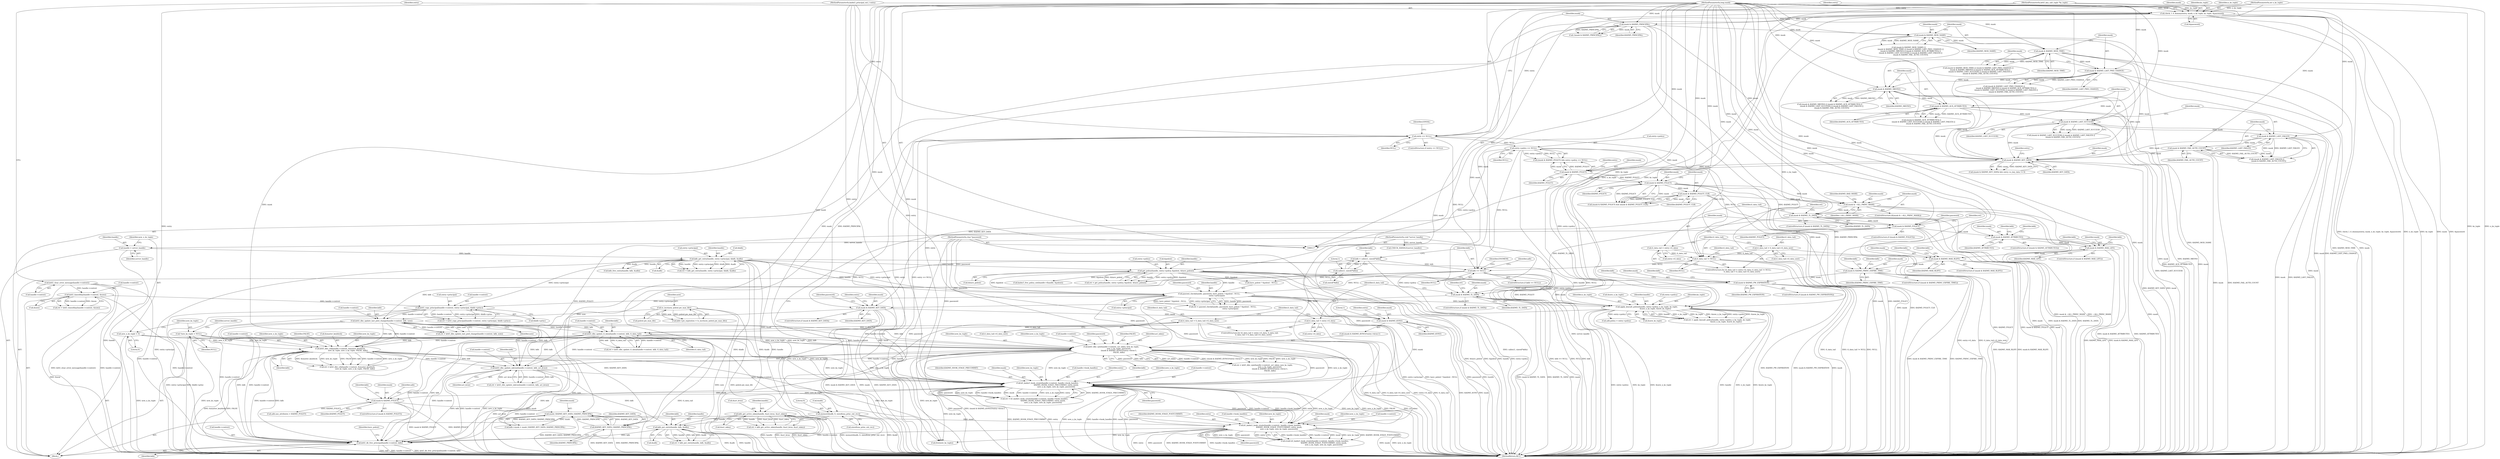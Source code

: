 digraph "0_krb5_e1caf6fb74981da62039846931ebdffed71309d1@API" {
"1000735" [label="(Call,krb5_db_free_principal(handle->context, kdb))"];
"1000637" [label="(Call,krb5_dbe_crk(handle->context, &master_keyblock,\n                           new_ks_tuple, new_n_ks_tuple, FALSE, kdb))"];
"1000562" [label="(Call,krb5_dbe_update_tl_data(handle->context, kdb, tl_data_tail))"];
"1000535" [label="(Call,krb5_dbe_update_last_pwd_change(handle->context, kdb, now))"];
"1000518" [label="(Call,krb5_copy_principal(handle->context, entry->principal, &kdb->princ))"];
"1000362" [label="(Call,krb5_timeofday(handle->context, &now))"];
"1000151" [label="(Call,krb5_clear_error_message(handle->context))"];
"1000345" [label="(Call,passwd_check(handle, password, have_polent ? &polent : NULL,\n                           entry->principal))"];
"1000328" [label="(Call,get_policy(handle, entry->policy, &polent, &have_polent))"];
"1000277" [label="(Call,kdb_get_entry(handle, entry->principal, &kdb, &adb))"];
"1000136" [label="(Call,handle = server_handle)"];
"1000118" [label="(MethodParameterIn,void *server_handle)"];
"1000224" [label="(Call,entry->policy == NULL)"];
"1000163" [label="(Call,entry == NULL)"];
"1000155" [label="(Call,check_1_6_dummy(entry, mask, n_ks_tuple, ks_tuple, &password))"];
"1000119" [label="(MethodParameterIn,kadm5_principal_ent_t entry)"];
"1000120" [label="(MethodParameterIn,long mask)"];
"1000121" [label="(MethodParameterIn,int n_ks_tuple)"];
"1000122" [label="(MethodParameterIn,krb5_key_salt_tuple *ks_tuple)"];
"1000123" [label="(MethodParameterIn,char *password)"];
"1000310" [label="(Call,kdb == NULL)"];
"1000302" [label="(Call,kdb = calloc(1, sizeof(*kdb)))"];
"1000304" [label="(Call,calloc(1, sizeof(*kdb)))"];
"1000258" [label="(Call,tl_data_tail != NULL)"];
"1000253" [label="(Call,tl_data_tail = entry->tl_data)"];
"1000261" [label="(Call,tl_data_tail = tl_data_tail->tl_data_next)"];
"1000479" [label="(Call,ts_incr(now, polent.pw_max_life))"];
"1000554" [label="(Call,tl_data_tail = tl_data_tail->tl_data_next)"];
"1000548" [label="(Call,tl_data_tail = entry->tl_data)"];
"1000146" [label="(Call,*new_ks_tuple = NULL)"];
"1000142" [label="(Call,new_n_ks_tuple = 0)"];
"1000663" [label="(Call,k5_kadm5_hook_create(handle->context, handle->hook_handles,\n                               KADM5_HOOK_STAGE_PRECOMMIT, entry, mask,\n                               new_n_ks_tuple, new_ks_tuple, password))"];
"1000652" [label="(Call,krb5_dbe_update_mkvno(handle->context, kdb, act_kvno))"];
"1000615" [label="(Call,krb5_dbe_cpw(handle->context, act_mkey, new_ks_tuple,\n                           new_n_ks_tuple, password,\n                           (mask & KADM5_KVNO)?entry->kvno:1,\n                           FALSE, kdb))"];
"1000599" [label="(Call,mask & KADM5_KEY_DATA)"];
"1000543" [label="(Call,mask & KADM5_TL_DATA)"];
"1000491" [label="(Call,mask & KADM5_PW_EXPIRATION)"];
"1000443" [label="(Call,mask & KADM5_PRINC_EXPIRE_TIME)"];
"1000422" [label="(Call,mask & KADM5_MAX_RLIFE)"];
"1000401" [label="(Call,mask & KADM5_MAX_LIFE)"];
"1000380" [label="(Call,mask & KADM5_ATTRIBUTES)"];
"1000322" [label="(Call,mask & KADM5_POLICY)"];
"1000248" [label="(Call,mask & KADM5_TL_DATA)"];
"1000242" [label="(Call,mask & ~ALL_PRINC_MASK)"];
"1000236" [label="(Call,mask & KADM5_POLICY_CLR)"];
"1000233" [label="(Call,mask & KADM5_POLICY)"];
"1000221" [label="(Call,mask & KADM5_POLICY)"];
"1000209" [label="(Call,mask & KADM5_KEY_DATA)"];
"1000187" [label="(Call,mask & KADM5_MKVNO)"];
"1000183" [label="(Call,mask & KADM5_LAST_PWD_CHANGE)"];
"1000179" [label="(Call,mask & KADM5_MOD_TIME)"];
"1000175" [label="(Call,mask & KADM5_MOD_NAME)"];
"1000171" [label="(Call,mask & KADM5_PRINCIPAL)"];
"1000199" [label="(Call,mask & KADM5_LAST_FAILED)"];
"1000195" [label="(Call,mask & KADM5_LAST_SUCCESS)"];
"1000191" [label="(Call,mask & KADM5_AUX_ATTRIBUTES)"];
"1000202" [label="(Call,mask & KADM5_FAIL_AUTH_COUNT)"];
"1000624" [label="(Call,mask & KADM5_KVNO)"];
"1000719" [label="(Call,k5_kadm5_hook_create(handle->context, handle->hook_handles,\n                                KADM5_HOOK_STAGE_POSTCOMMIT, entry, mask,\n                                new_n_ks_tuple, new_ks_tuple, password))"];
"1000705" [label="(Call,mask | KADM5_KEY_DATA | KADM5_PRINCIPAL)"];
"1000685" [label="(Call,mask & KADM5_POLICY)"];
"1000707" [label="(Call,KADM5_KEY_DATA | KADM5_PRINCIPAL)"];
"1000712" [label="(Call,kdb_put_entry(handle, kdb, &adb))"];
"1000589" [label="(Call,kdb_get_active_mkey(handle, &act_kvno, &act_mkey))"];
"1000573" [label="(Call,apply_keysalt_policy(handle, entry->policy, n_ks_tuple, ks_tuple,\n                               &new_n_ks_tuple, &new_ks_tuple))"];
"1000315" [label="(Call,memset(&adb, 0, sizeof(osa_princ_ent_rec)))"];
"1000136" [label="(Call,handle = server_handle)"];
"1000653" [label="(Call,handle->context)"];
"1000422" [label="(Call,mask & KADM5_MAX_RLIFE)"];
"1000180" [label="(Identifier,mask)"];
"1000645" [label="(Identifier,FALSE)"];
"1000200" [label="(Identifier,mask)"];
"1000242" [label="(Call,mask & ~ALL_PRINC_MASK)"];
"1000171" [label="(Call,mask & KADM5_PRINCIPAL)"];
"1000226" [label="(Identifier,entry)"];
"1000232" [label="(Call,(mask & KADM5_POLICY) && (mask & KADM5_POLICY_CLR))"];
"1000578" [label="(Identifier,n_ks_tuple)"];
"1000322" [label="(Call,mask & KADM5_POLICY)"];
"1000327" [label="(Identifier,ret)"];
"1000444" [label="(Identifier,mask)"];
"1000540" [label="(Identifier,now)"];
"1000641" [label="(Call,&master_keyblock)"];
"1000556" [label="(Call,tl_data_tail->tl_data_next)"];
"1000555" [label="(Identifier,tl_data_tail)"];
"1000177" [label="(Identifier,KADM5_MOD_NAME)"];
"1000362" [label="(Call,krb5_timeofday(handle->context, &now))"];
"1000479" [label="(Call,ts_incr(now, polent.pw_max_life))"];
"1000664" [label="(Call,handle->context)"];
"1000191" [label="(Call,mask & KADM5_AUX_ATTRIBUTES)"];
"1000262" [label="(Identifier,tl_data_tail)"];
"1000241" [label="(ControlStructure,if((mask & ~ALL_PRINC_MASK)))"];
"1000703" [label="(Identifier,kdb)"];
"1000319" [label="(Call,sizeof(osa_princ_ent_rec))"];
"1000544" [label="(Identifier,mask)"];
"1000717" [label="(Call,(void) k5_kadm5_hook_create(handle->context, handle->hook_handles,\n                                KADM5_HOOK_STAGE_POSTCOMMIT, entry, mask,\n                                new_n_ks_tuple, new_ks_tuple, password))"];
"1000670" [label="(Identifier,KADM5_HOOK_STAGE_PRECOMMIT)"];
"1000402" [label="(Identifier,mask)"];
"1000643" [label="(Identifier,new_ks_tuple)"];
"1000243" [label="(Identifier,mask)"];
"1000563" [label="(Call,handle->context)"];
"1000224" [label="(Call,entry->policy == NULL)"];
"1000270" [label="(Identifier,tl_data_tail)"];
"1000573" [label="(Call,apply_keysalt_policy(handle, entry->policy, n_ks_tuple, ks_tuple,\n                               &new_n_ks_tuple, &new_ks_tuple))"];
"1000253" [label="(Call,tl_data_tail = entry->tl_data)"];
"1000147" [label="(Identifier,new_ks_tuple)"];
"1000646" [label="(Identifier,kdb)"];
"1000318" [label="(Literal,0)"];
"1000341" [label="(Identifier,password)"];
"1000326" [label="(Call,ret = get_policy(handle, entry->policy, &polent, &have_polent))"];
"1000247" [label="(ControlStructure,if (mask & KADM5_TL_DATA))"];
"1000360" [label="(Call,ret = krb5_timeofday(handle->context, &now))"];
"1000282" [label="(Call,&kdb)"];
"1000157" [label="(Identifier,mask)"];
"1000381" [label="(Identifier,mask)"];
"1000545" [label="(Identifier,KADM5_TL_DATA)"];
"1000220" [label="(Call,(mask & KADM5_POLICY) && entry->policy == NULL)"];
"1000379" [label="(ControlStructure,if ((mask & KADM5_ATTRIBUTES)))"];
"1000324" [label="(Identifier,KADM5_POLICY)"];
"1000686" [label="(Identifier,mask)"];
"1000714" [label="(Identifier,kdb)"];
"1000496" [label="(Identifier,kdb)"];
"1000616" [label="(Call,handle->context)"];
"1000292" [label="(Call,kdb_free_entry(handle, kdb, &adb))"];
"1000652" [label="(Call,krb5_dbe_update_mkvno(handle->context, kdb, act_kvno))"];
"1000137" [label="(Identifier,handle)"];
"1000284" [label="(Call,&adb)"];
"1000475" [label="(Call,kdb->pw_expiration = ts_incr(now, polent.pw_max_life))"];
"1000550" [label="(Call,entry->tl_data)"];
"1000493" [label="(Identifier,KADM5_PW_EXPIRATION)"];
"1000442" [label="(ControlStructure,if ((mask & KADM5_PRINC_EXPIRE_TIME)))"];
"1000406" [label="(Identifier,kdb)"];
"1000173" [label="(Identifier,KADM5_PRINCIPAL)"];
"1000727" [label="(Identifier,entry)"];
"1000302" [label="(Call,kdb = calloc(1, sizeof(*kdb)))"];
"1000582" [label="(Call,&new_ks_tuple)"];
"1000615" [label="(Call,krb5_dbe_cpw(handle->context, act_mkey, new_ks_tuple,\n                           new_n_ks_tuple, password,\n                           (mask & KADM5_KVNO)?entry->kvno:1,\n                           FALSE, kdb))"];
"1000195" [label="(Call,mask & KADM5_LAST_SUCCESS)"];
"1000156" [label="(Identifier,entry)"];
"1000309" [label="(ControlStructure,if (kdb == NULL))"];
"1000385" [label="(Identifier,kdb)"];
"1000626" [label="(Identifier,KADM5_KVNO)"];
"1000713" [label="(Identifier,handle)"];
"1000741" [label="(Identifier,have_polent)"];
"1000580" [label="(Call,&new_n_ks_tuple)"];
"1000622" [label="(Identifier,password)"];
"1000448" [label="(Identifier,kdb)"];
"1000279" [label="(Call,entry->principal)"];
"1000567" [label="(Identifier,tl_data_tail)"];
"1000632" [label="(Identifier,kdb)"];
"1000687" [label="(Identifier,KADM5_POLICY)"];
"1000542" [label="(ControlStructure,if (mask & KADM5_TL_DATA))"];
"1000222" [label="(Identifier,mask)"];
"1000723" [label="(Call,handle->hook_handles)"];
"1000730" [label="(Identifier,new_ks_tuple)"];
"1000705" [label="(Call,mask | KADM5_KEY_DATA | KADM5_PRINCIPAL)"];
"1000185" [label="(Identifier,KADM5_LAST_PWD_CHANGE)"];
"1000590" [label="(Identifier,handle)"];
"1000181" [label="(Identifier,KADM5_MOD_TIME)"];
"1000728" [label="(Identifier,mask)"];
"1000709" [label="(Identifier,KADM5_PRINCIPAL)"];
"1000414" [label="(Identifier,kdb)"];
"1000701" [label="(Call,kdb->mask = mask | KADM5_KEY_DATA | KADM5_PRINCIPAL)"];
"1000119" [label="(MethodParameterIn,kadm5_principal_ent_t entry)"];
"1000164" [label="(Identifier,entry)"];
"1000170" [label="(Call,!(mask & KADM5_PRINCIPAL))"];
"1000706" [label="(Identifier,mask)"];
"1000246" [label="(Identifier,KADM5_BAD_MASK)"];
"1000255" [label="(Call,entry->tl_data)"];
"1000574" [label="(Identifier,handle)"];
"1000249" [label="(Identifier,mask)"];
"1000201" [label="(Identifier,KADM5_LAST_FAILED)"];
"1000187" [label="(Call,mask & KADM5_MKVNO)"];
"1000599" [label="(Call,mask & KADM5_KEY_DATA)"];
"1000553" [label="(Identifier,tl_data_tail)"];
"1000572" [label="(Identifier,ret)"];
"1000729" [label="(Identifier,new_n_ks_tuple)"];
"1000123" [label="(MethodParameterIn,char *password)"];
"1000492" [label="(Identifier,mask)"];
"1000685" [label="(Call,mask & KADM5_POLICY)"];
"1000525" [label="(Call,&kdb->princ)"];
"1000672" [label="(Identifier,mask)"];
"1000435" [label="(Identifier,kdb)"];
"1000720" [label="(Call,handle->context)"];
"1000233" [label="(Call,mask & KADM5_POLICY)"];
"1000192" [label="(Identifier,mask)"];
"1000244" [label="(Identifier,~ALL_PRINC_MASK)"];
"1000481" [label="(Call,polent.pw_max_life)"];
"1000598" [label="(ControlStructure,if (mask & KADM5_KEY_DATA))"];
"1000674" [label="(Identifier,new_ks_tuple)"];
"1000490" [label="(ControlStructure,if ((mask & KADM5_PW_EXPIRATION)))"];
"1000146" [label="(Call,*new_ks_tuple = NULL)"];
"1000624" [label="(Call,mask & KADM5_KVNO)"];
"1000611" [label="(Identifier,password)"];
"1000346" [label="(Identifier,handle)"];
"1000276" [label="(Identifier,ret)"];
"1000190" [label="(Call,(mask & KADM5_AUX_ATTRIBUTES) ||\n       (mask & KADM5_LAST_SUCCESS) || (mask & KADM5_LAST_FAILED) ||\n       (mask & KADM5_FAIL_AUTH_COUNT))"];
"1000234" [label="(Identifier,mask)"];
"1000261" [label="(Call,tl_data_tail = tl_data_tail->tl_data_next)"];
"1000202" [label="(Call,mask & KADM5_FAIL_AUTH_COUNT)"];
"1000209" [label="(Call,mask & KADM5_KEY_DATA)"];
"1000122" [label="(MethodParameterIn,krb5_key_salt_tuple *ks_tuple)"];
"1000400" [label="(ControlStructure,if ((mask & KADM5_MAX_LIFE)))"];
"1000149" [label="(Call,CHECK_HANDLE(server_handle))"];
"1000210" [label="(Identifier,mask)"];
"1000667" [label="(Call,handle->hook_handles)"];
"1000182" [label="(Call,(mask & KADM5_LAST_PWD_CHANGE) ||\n       (mask & KADM5_MKVNO) || (mask & KADM5_AUX_ATTRIBUTES) ||\n       (mask & KADM5_LAST_SUCCESS) || (mask & KADM5_LAST_FAILED) ||\n       (mask & KADM5_FAIL_AUTH_COUNT))"];
"1000172" [label="(Identifier,mask)"];
"1000628" [label="(Identifier,entry)"];
"1000345" [label="(Call,passwd_check(handle, password, have_polent ? &polent : NULL,\n                           entry->principal))"];
"1000184" [label="(Identifier,mask)"];
"1000503" [label="(Identifier,kdb)"];
"1000335" [label="(Call,&have_polent)"];
"1000571" [label="(Call,ret = apply_keysalt_policy(handle, entry->policy, n_ks_tuple, ks_tuple,\n                               &new_n_ks_tuple, &new_ks_tuple))"];
"1000225" [label="(Call,entry->policy)"];
"1000547" [label="(ControlStructure,for (tl_data_tail = entry->tl_data; tl_data_tail;\n             tl_data_tail = tl_data_tail->tl_data_next))"];
"1000707" [label="(Call,KADM5_KEY_DATA | KADM5_PRINCIPAL)"];
"1000443" [label="(Call,mask & KADM5_PRINC_EXPIRE_TIME)"];
"1000183" [label="(Call,mask & KADM5_LAST_PWD_CHANGE)"];
"1000518" [label="(Call,krb5_copy_principal(handle->context, entry->principal, &kdb->princ))"];
"1000304" [label="(Call,calloc(1, sizeof(*kdb)))"];
"1000536" [label="(Call,handle->context)"];
"1000382" [label="(Identifier,KADM5_ATTRIBUTES)"];
"1000223" [label="(Identifier,KADM5_POLICY)"];
"1000380" [label="(Call,mask & KADM5_ATTRIBUTES)"];
"1000263" [label="(Call,tl_data_tail->tl_data_next)"];
"1000211" [label="(Identifier,KADM5_KEY_DATA)"];
"1000589" [label="(Call,kdb_get_active_mkey(handle, &act_kvno, &act_mkey))"];
"1000329" [label="(Identifier,handle)"];
"1000533" [label="(Call,ret = krb5_dbe_update_last_pwd_change(handle->context, kdb, now))"];
"1000278" [label="(Identifier,handle)"];
"1000259" [label="(Identifier,tl_data_tail)"];
"1000715" [label="(Call,&adb)"];
"1000456" [label="(Identifier,kdb)"];
"1000566" [label="(Identifier,kdb)"];
"1000554" [label="(Call,tl_data_tail = tl_data_tail->tl_data_next)"];
"1000159" [label="(Identifier,ks_tuple)"];
"1000631" [label="(Identifier,FALSE)"];
"1000601" [label="(Identifier,KADM5_KEY_DATA)"];
"1000587" [label="(Call,ret = kdb_get_active_mkey(handle, &act_kvno, &act_mkey))"];
"1000625" [label="(Identifier,mask)"];
"1000427" [label="(Identifier,kdb)"];
"1000708" [label="(Identifier,KADM5_KEY_DATA)"];
"1000638" [label="(Call,handle->context)"];
"1000606" [label="(Identifier,entry)"];
"1000661" [label="(Call,ret = k5_kadm5_hook_create(handle->context, handle->hook_handles,\n                               KADM5_HOOK_STAGE_PRECOMMIT, entry, mask,\n                               new_n_ks_tuple, new_ks_tuple, password))"];
"1000311" [label="(Identifier,kdb)"];
"1000167" [label="(Identifier,EINVAL)"];
"1000198" [label="(Call,(mask & KADM5_LAST_FAILED) ||\n       (mask & KADM5_FAIL_AUTH_COUNT))"];
"1000575" [label="(Call,entry->policy)"];
"1000214" [label="(Identifier,entry)"];
"1000421" [label="(ControlStructure,if (mask & KADM5_MAX_RLIFE))"];
"1000619" [label="(Identifier,act_mkey)"];
"1000671" [label="(Identifier,entry)"];
"1000519" [label="(Call,handle->context)"];
"1000138" [label="(Identifier,server_handle)"];
"1000120" [label="(MethodParameterIn,long mask)"];
"1000258" [label="(Call,tl_data_tail != NULL)"];
"1000522" [label="(Call,entry->principal)"];
"1000593" [label="(Call,&act_mkey)"];
"1000178" [label="(Call,(mask & KADM5_MOD_TIME) || (mask & KADM5_LAST_PWD_CHANGE) ||\n       (mask & KADM5_MKVNO) || (mask & KADM5_AUX_ATTRIBUTES) ||\n       (mask & KADM5_LAST_SUCCESS) || (mask & KADM5_LAST_FAILED) ||\n       (mask & KADM5_FAIL_AUTH_COUNT))"];
"1000148" [label="(Identifier,NULL)"];
"1000731" [label="(Identifier,password)"];
"1000186" [label="(Call,(mask & KADM5_MKVNO) || (mask & KADM5_AUX_ATTRIBUTES) ||\n       (mask & KADM5_LAST_SUCCESS) || (mask & KADM5_LAST_FAILED) ||\n       (mask & KADM5_FAIL_AUTH_COUNT))"];
"1000151" [label="(Call,krb5_clear_error_message(handle->context))"];
"1000548" [label="(Call,tl_data_tail = entry->tl_data)"];
"1000401" [label="(Call,mask & KADM5_MAX_LIFE)"];
"1000305" [label="(Literal,1)"];
"1000516" [label="(Call,ret = krb5_copy_principal(handle->context, entry->principal, &kdb->princ))"];
"1000600" [label="(Identifier,mask)"];
"1000644" [label="(Identifier,new_n_ks_tuple)"];
"1000684" [label="(ControlStructure,if (mask & KADM5_POLICY))"];
"1000236" [label="(Call,mask & KADM5_POLICY_CLR)"];
"1000675" [label="(Identifier,password)"];
"1000673" [label="(Identifier,new_n_ks_tuple)"];
"1000650" [label="(Call,ret = krb5_dbe_update_mkvno(handle->context, kdb, act_kvno))"];
"1000160" [label="(Call,&password)"];
"1000260" [label="(Identifier,NULL)"];
"1000250" [label="(Identifier,KADM5_TL_DATA)"];
"1000197" [label="(Identifier,KADM5_LAST_SUCCESS)"];
"1000562" [label="(Call,krb5_dbe_update_tl_data(handle->context, kdb, tl_data_tail))"];
"1000348" [label="(Call,have_polent ? &polent : NULL)"];
"1000199" [label="(Call,mask & KADM5_LAST_FAILED)"];
"1000560" [label="(Call,ret = krb5_dbe_update_tl_data(handle->context, kdb, tl_data_tail))"];
"1000393" [label="(Identifier,kdb)"];
"1000277" [label="(Call,kdb_get_entry(handle, entry->principal, &kdb, &adb))"];
"1000630" [label="(Literal,1)"];
"1000635" [label="(Call,ret = krb5_dbe_crk(handle->context, &master_keyblock,\n                           new_ks_tuple, new_n_ks_tuple, FALSE, kdb))"];
"1000252" [label="(ControlStructure,for (tl_data_tail = entry->tl_data; tl_data_tail != NULL;\n             tl_data_tail = tl_data_tail->tl_data_next))"];
"1000347" [label="(Identifier,password)"];
"1000480" [label="(Identifier,now)"];
"1000323" [label="(Identifier,mask)"];
"1000204" [label="(Identifier,KADM5_FAIL_AUTH_COUNT)"];
"1000689" [label="(Call,adb.aux_attributes = KADM5_POLICY)"];
"1000303" [label="(Identifier,kdb)"];
"1000228" [label="(Identifier,NULL)"];
"1000539" [label="(Identifier,kdb)"];
"1000637" [label="(Call,krb5_dbe_crk(handle->context, &master_keyblock,\n                           new_ks_tuple, new_n_ks_tuple, FALSE, kdb))"];
"1000150" [label="(Identifier,server_handle)"];
"1000620" [label="(Identifier,new_ks_tuple)"];
"1000736" [label="(Call,handle->context)"];
"1000162" [label="(ControlStructure,if (entry == NULL))"];
"1000165" [label="(Identifier,NULL)"];
"1000312" [label="(Identifier,NULL)"];
"1000317" [label="(Identifier,adb)"];
"1000445" [label="(Identifier,KADM5_PRINC_EXPIRE_TIME)"];
"1000656" [label="(Identifier,kdb)"];
"1000194" [label="(Call,(mask & KADM5_LAST_SUCCESS) || (mask & KADM5_LAST_FAILED) ||\n       (mask & KADM5_FAIL_AUTH_COUNT))"];
"1000739" [label="(Identifier,kdb)"];
"1000176" [label="(Identifier,mask)"];
"1000663" [label="(Call,k5_kadm5_hook_create(handle->context, handle->hook_handles,\n                               KADM5_HOOK_STAGE_PRECOMMIT, entry, mask,\n                               new_n_ks_tuple, new_ks_tuple, password))"];
"1000726" [label="(Identifier,KADM5_HOOK_STAGE_POSTCOMMIT)"];
"1000124" [label="(Block,)"];
"1000623" [label="(Call,(mask & KADM5_KVNO)?entry->kvno:1)"];
"1000143" [label="(Identifier,new_n_ks_tuple)"];
"1000712" [label="(Call,kdb_put_entry(handle, kdb, &adb))"];
"1000179" [label="(Call,mask & KADM5_MOD_TIME)"];
"1000163" [label="(Call,entry == NULL)"];
"1000235" [label="(Identifier,KADM5_POLICY)"];
"1000579" [label="(Identifier,ks_tuple)"];
"1000158" [label="(Identifier,n_ks_tuple)"];
"1000330" [label="(Call,entry->policy)"];
"1000189" [label="(Identifier,KADM5_MKVNO)"];
"1000254" [label="(Identifier,tl_data_tail)"];
"1000174" [label="(Call,(mask & KADM5_MOD_NAME) ||\n       (mask & KADM5_MOD_TIME) || (mask & KADM5_LAST_PWD_CHANGE) ||\n       (mask & KADM5_MKVNO) || (mask & KADM5_AUX_ATTRIBUTES) ||\n       (mask & KADM5_LAST_SUCCESS) || (mask & KADM5_LAST_FAILED) ||\n       (mask & KADM5_FAIL_AUTH_COUNT))"];
"1000155" [label="(Call,check_1_6_dummy(entry, mask, n_ks_tuple, ks_tuple, &password))"];
"1000535" [label="(Call,krb5_dbe_update_last_pwd_change(handle->context, kdb, now))"];
"1000221" [label="(Call,mask & KADM5_POLICY)"];
"1000306" [label="(Call,sizeof(*kdb))"];
"1000121" [label="(MethodParameterIn,int n_ks_tuple)"];
"1000744" [label="(Call,kadm5_free_policy_ent(handle->lhandle, &polent))"];
"1000196" [label="(Identifier,mask)"];
"1000752" [label="(MethodReturn,RET)"];
"1000237" [label="(Identifier,mask)"];
"1000691" [label="(Identifier,adb)"];
"1000621" [label="(Identifier,new_n_ks_tuple)"];
"1000423" [label="(Identifier,mask)"];
"1000591" [label="(Call,&act_kvno)"];
"1000353" [label="(Call,entry->principal)"];
"1000175" [label="(Call,mask & KADM5_MOD_NAME)"];
"1000613" [label="(Call,ret = krb5_dbe_cpw(handle->context, act_mkey, new_ks_tuple,\n                           new_n_ks_tuple, password,\n                           (mask & KADM5_KVNO)?entry->kvno:1,\n                           FALSE, kdb))"];
"1000188" [label="(Identifier,mask)"];
"1000315" [label="(Call,memset(&adb, 0, sizeof(osa_princ_ent_rec)))"];
"1000333" [label="(Call,&polent)"];
"1000238" [label="(Identifier,KADM5_POLICY_CLR)"];
"1000694" [label="(Call,adb.policy = entry->policy)"];
"1000142" [label="(Call,new_n_ks_tuple = 0)"];
"1000735" [label="(Call,krb5_db_free_principal(handle->context, kdb))"];
"1000248" [label="(Call,mask & KADM5_TL_DATA)"];
"1000733" [label="(Call,free(new_ks_tuple))"];
"1000343" [label="(Call,ret = passwd_check(handle, password, have_polent ? &polent : NULL,\n                           entry->principal))"];
"1000491" [label="(Call,mask & KADM5_PW_EXPIRATION)"];
"1000193" [label="(Identifier,KADM5_AUX_ATTRIBUTES)"];
"1000363" [label="(Call,handle->context)"];
"1000316" [label="(Call,&adb)"];
"1000424" [label="(Identifier,KADM5_MAX_RLIFE)"];
"1000275" [label="(Call,ret = kdb_get_entry(handle, entry->principal, &kdb, &adb))"];
"1000543" [label="(Call,mask & KADM5_TL_DATA)"];
"1000719" [label="(Call,k5_kadm5_hook_create(handle->context, handle->hook_handles,\n                                KADM5_HOOK_STAGE_POSTCOMMIT, entry, mask,\n                                new_n_ks_tuple, new_ks_tuple, password))"];
"1000208" [label="(Call,(mask & KADM5_KEY_DATA) && entry->n_key_data != 0)"];
"1000657" [label="(Identifier,act_kvno)"];
"1000549" [label="(Identifier,tl_data_tail)"];
"1000203" [label="(Identifier,mask)"];
"1000328" [label="(Call,get_policy(handle, entry->policy, &polent, &have_polent))"];
"1000314" [label="(Identifier,ENOMEM)"];
"1000403" [label="(Identifier,KADM5_MAX_LIFE)"];
"1000310" [label="(Call,kdb == NULL)"];
"1000366" [label="(Call,&now)"];
"1000118" [label="(MethodParameterIn,void *server_handle)"];
"1000144" [label="(Literal,0)"];
"1000321" [label="(ControlStructure,if ((mask & KADM5_POLICY)))"];
"1000710" [label="(Call,ret = kdb_put_entry(handle, kdb, &adb))"];
"1000152" [label="(Call,handle->context)"];
"1000735" -> "1000124"  [label="AST: "];
"1000735" -> "1000739"  [label="CFG: "];
"1000736" -> "1000735"  [label="AST: "];
"1000739" -> "1000735"  [label="AST: "];
"1000741" -> "1000735"  [label="CFG: "];
"1000735" -> "1000752"  [label="DDG: krb5_db_free_principal(handle->context, kdb)"];
"1000735" -> "1000752"  [label="DDG: kdb"];
"1000735" -> "1000752"  [label="DDG: handle->context"];
"1000637" -> "1000735"  [label="DDG: handle->context"];
"1000637" -> "1000735"  [label="DDG: kdb"];
"1000562" -> "1000735"  [label="DDG: handle->context"];
"1000562" -> "1000735"  [label="DDG: kdb"];
"1000663" -> "1000735"  [label="DDG: handle->context"];
"1000615" -> "1000735"  [label="DDG: handle->context"];
"1000615" -> "1000735"  [label="DDG: kdb"];
"1000151" -> "1000735"  [label="DDG: handle->context"];
"1000652" -> "1000735"  [label="DDG: handle->context"];
"1000652" -> "1000735"  [label="DDG: kdb"];
"1000719" -> "1000735"  [label="DDG: handle->context"];
"1000362" -> "1000735"  [label="DDG: handle->context"];
"1000518" -> "1000735"  [label="DDG: handle->context"];
"1000535" -> "1000735"  [label="DDG: handle->context"];
"1000535" -> "1000735"  [label="DDG: kdb"];
"1000712" -> "1000735"  [label="DDG: kdb"];
"1000310" -> "1000735"  [label="DDG: kdb"];
"1000637" -> "1000635"  [label="AST: "];
"1000637" -> "1000646"  [label="CFG: "];
"1000638" -> "1000637"  [label="AST: "];
"1000641" -> "1000637"  [label="AST: "];
"1000643" -> "1000637"  [label="AST: "];
"1000644" -> "1000637"  [label="AST: "];
"1000645" -> "1000637"  [label="AST: "];
"1000646" -> "1000637"  [label="AST: "];
"1000635" -> "1000637"  [label="CFG: "];
"1000637" -> "1000752"  [label="DDG: &master_keyblock"];
"1000637" -> "1000752"  [label="DDG: new_n_ks_tuple"];
"1000637" -> "1000752"  [label="DDG: FALSE"];
"1000637" -> "1000635"  [label="DDG: &master_keyblock"];
"1000637" -> "1000635"  [label="DDG: new_ks_tuple"];
"1000637" -> "1000635"  [label="DDG: FALSE"];
"1000637" -> "1000635"  [label="DDG: kdb"];
"1000637" -> "1000635"  [label="DDG: handle->context"];
"1000637" -> "1000635"  [label="DDG: new_n_ks_tuple"];
"1000562" -> "1000637"  [label="DDG: handle->context"];
"1000562" -> "1000637"  [label="DDG: kdb"];
"1000535" -> "1000637"  [label="DDG: handle->context"];
"1000535" -> "1000637"  [label="DDG: kdb"];
"1000146" -> "1000637"  [label="DDG: new_ks_tuple"];
"1000142" -> "1000637"  [label="DDG: new_n_ks_tuple"];
"1000637" -> "1000652"  [label="DDG: handle->context"];
"1000637" -> "1000652"  [label="DDG: kdb"];
"1000637" -> "1000663"  [label="DDG: new_n_ks_tuple"];
"1000637" -> "1000663"  [label="DDG: new_ks_tuple"];
"1000637" -> "1000733"  [label="DDG: new_ks_tuple"];
"1000562" -> "1000560"  [label="AST: "];
"1000562" -> "1000567"  [label="CFG: "];
"1000563" -> "1000562"  [label="AST: "];
"1000566" -> "1000562"  [label="AST: "];
"1000567" -> "1000562"  [label="AST: "];
"1000560" -> "1000562"  [label="CFG: "];
"1000562" -> "1000752"  [label="DDG: tl_data_tail"];
"1000562" -> "1000560"  [label="DDG: handle->context"];
"1000562" -> "1000560"  [label="DDG: kdb"];
"1000562" -> "1000560"  [label="DDG: tl_data_tail"];
"1000535" -> "1000562"  [label="DDG: handle->context"];
"1000535" -> "1000562"  [label="DDG: kdb"];
"1000554" -> "1000562"  [label="DDG: tl_data_tail"];
"1000548" -> "1000562"  [label="DDG: tl_data_tail"];
"1000562" -> "1000615"  [label="DDG: handle->context"];
"1000562" -> "1000615"  [label="DDG: kdb"];
"1000562" -> "1000652"  [label="DDG: handle->context"];
"1000562" -> "1000652"  [label="DDG: kdb"];
"1000535" -> "1000533"  [label="AST: "];
"1000535" -> "1000540"  [label="CFG: "];
"1000536" -> "1000535"  [label="AST: "];
"1000539" -> "1000535"  [label="AST: "];
"1000540" -> "1000535"  [label="AST: "];
"1000533" -> "1000535"  [label="CFG: "];
"1000535" -> "1000752"  [label="DDG: now"];
"1000535" -> "1000533"  [label="DDG: handle->context"];
"1000535" -> "1000533"  [label="DDG: kdb"];
"1000535" -> "1000533"  [label="DDG: now"];
"1000518" -> "1000535"  [label="DDG: handle->context"];
"1000310" -> "1000535"  [label="DDG: kdb"];
"1000479" -> "1000535"  [label="DDG: now"];
"1000535" -> "1000615"  [label="DDG: handle->context"];
"1000535" -> "1000615"  [label="DDG: kdb"];
"1000535" -> "1000652"  [label="DDG: handle->context"];
"1000535" -> "1000652"  [label="DDG: kdb"];
"1000518" -> "1000516"  [label="AST: "];
"1000518" -> "1000525"  [label="CFG: "];
"1000519" -> "1000518"  [label="AST: "];
"1000522" -> "1000518"  [label="AST: "];
"1000525" -> "1000518"  [label="AST: "];
"1000516" -> "1000518"  [label="CFG: "];
"1000518" -> "1000752"  [label="DDG: &kdb->princ"];
"1000518" -> "1000752"  [label="DDG: entry->principal"];
"1000518" -> "1000516"  [label="DDG: handle->context"];
"1000518" -> "1000516"  [label="DDG: entry->principal"];
"1000518" -> "1000516"  [label="DDG: &kdb->princ"];
"1000362" -> "1000518"  [label="DDG: handle->context"];
"1000345" -> "1000518"  [label="DDG: entry->principal"];
"1000277" -> "1000518"  [label="DDG: entry->principal"];
"1000362" -> "1000360"  [label="AST: "];
"1000362" -> "1000366"  [label="CFG: "];
"1000363" -> "1000362"  [label="AST: "];
"1000366" -> "1000362"  [label="AST: "];
"1000360" -> "1000362"  [label="CFG: "];
"1000362" -> "1000752"  [label="DDG: &now"];
"1000362" -> "1000360"  [label="DDG: handle->context"];
"1000362" -> "1000360"  [label="DDG: &now"];
"1000151" -> "1000362"  [label="DDG: handle->context"];
"1000151" -> "1000124"  [label="AST: "];
"1000151" -> "1000152"  [label="CFG: "];
"1000152" -> "1000151"  [label="AST: "];
"1000156" -> "1000151"  [label="CFG: "];
"1000151" -> "1000752"  [label="DDG: krb5_clear_error_message(handle->context)"];
"1000151" -> "1000752"  [label="DDG: handle->context"];
"1000345" -> "1000343"  [label="AST: "];
"1000345" -> "1000353"  [label="CFG: "];
"1000346" -> "1000345"  [label="AST: "];
"1000347" -> "1000345"  [label="AST: "];
"1000348" -> "1000345"  [label="AST: "];
"1000353" -> "1000345"  [label="AST: "];
"1000343" -> "1000345"  [label="CFG: "];
"1000345" -> "1000752"  [label="DDG: entry->principal"];
"1000345" -> "1000752"  [label="DDG: have_polent ? &polent : NULL"];
"1000345" -> "1000752"  [label="DDG: password"];
"1000345" -> "1000752"  [label="DDG: handle"];
"1000345" -> "1000343"  [label="DDG: handle"];
"1000345" -> "1000343"  [label="DDG: password"];
"1000345" -> "1000343"  [label="DDG: have_polent ? &polent : NULL"];
"1000345" -> "1000343"  [label="DDG: entry->principal"];
"1000328" -> "1000345"  [label="DDG: handle"];
"1000328" -> "1000345"  [label="DDG: &polent"];
"1000277" -> "1000345"  [label="DDG: handle"];
"1000277" -> "1000345"  [label="DDG: entry->principal"];
"1000123" -> "1000345"  [label="DDG: password"];
"1000310" -> "1000345"  [label="DDG: NULL"];
"1000345" -> "1000573"  [label="DDG: handle"];
"1000345" -> "1000615"  [label="DDG: password"];
"1000345" -> "1000663"  [label="DDG: password"];
"1000328" -> "1000326"  [label="AST: "];
"1000328" -> "1000335"  [label="CFG: "];
"1000329" -> "1000328"  [label="AST: "];
"1000330" -> "1000328"  [label="AST: "];
"1000333" -> "1000328"  [label="AST: "];
"1000335" -> "1000328"  [label="AST: "];
"1000326" -> "1000328"  [label="CFG: "];
"1000328" -> "1000752"  [label="DDG: &polent"];
"1000328" -> "1000752"  [label="DDG: handle"];
"1000328" -> "1000752"  [label="DDG: entry->policy"];
"1000328" -> "1000752"  [label="DDG: &have_polent"];
"1000328" -> "1000326"  [label="DDG: handle"];
"1000328" -> "1000326"  [label="DDG: entry->policy"];
"1000328" -> "1000326"  [label="DDG: &polent"];
"1000328" -> "1000326"  [label="DDG: &have_polent"];
"1000277" -> "1000328"  [label="DDG: handle"];
"1000224" -> "1000328"  [label="DDG: entry->policy"];
"1000328" -> "1000348"  [label="DDG: &polent"];
"1000328" -> "1000573"  [label="DDG: handle"];
"1000328" -> "1000573"  [label="DDG: entry->policy"];
"1000328" -> "1000744"  [label="DDG: &polent"];
"1000277" -> "1000275"  [label="AST: "];
"1000277" -> "1000284"  [label="CFG: "];
"1000278" -> "1000277"  [label="AST: "];
"1000279" -> "1000277"  [label="AST: "];
"1000282" -> "1000277"  [label="AST: "];
"1000284" -> "1000277"  [label="AST: "];
"1000275" -> "1000277"  [label="CFG: "];
"1000277" -> "1000752"  [label="DDG: &kdb"];
"1000277" -> "1000752"  [label="DDG: &adb"];
"1000277" -> "1000752"  [label="DDG: handle"];
"1000277" -> "1000752"  [label="DDG: entry->principal"];
"1000277" -> "1000275"  [label="DDG: handle"];
"1000277" -> "1000275"  [label="DDG: entry->principal"];
"1000277" -> "1000275"  [label="DDG: &kdb"];
"1000277" -> "1000275"  [label="DDG: &adb"];
"1000136" -> "1000277"  [label="DDG: handle"];
"1000277" -> "1000292"  [label="DDG: handle"];
"1000277" -> "1000292"  [label="DDG: &adb"];
"1000277" -> "1000315"  [label="DDG: &adb"];
"1000277" -> "1000573"  [label="DDG: handle"];
"1000136" -> "1000124"  [label="AST: "];
"1000136" -> "1000138"  [label="CFG: "];
"1000137" -> "1000136"  [label="AST: "];
"1000138" -> "1000136"  [label="AST: "];
"1000143" -> "1000136"  [label="CFG: "];
"1000136" -> "1000752"  [label="DDG: handle"];
"1000118" -> "1000136"  [label="DDG: server_handle"];
"1000118" -> "1000117"  [label="AST: "];
"1000118" -> "1000752"  [label="DDG: server_handle"];
"1000118" -> "1000149"  [label="DDG: server_handle"];
"1000224" -> "1000220"  [label="AST: "];
"1000224" -> "1000228"  [label="CFG: "];
"1000225" -> "1000224"  [label="AST: "];
"1000228" -> "1000224"  [label="AST: "];
"1000220" -> "1000224"  [label="CFG: "];
"1000224" -> "1000752"  [label="DDG: entry->policy"];
"1000224" -> "1000752"  [label="DDG: NULL"];
"1000224" -> "1000220"  [label="DDG: entry->policy"];
"1000224" -> "1000220"  [label="DDG: NULL"];
"1000163" -> "1000224"  [label="DDG: NULL"];
"1000224" -> "1000258"  [label="DDG: NULL"];
"1000224" -> "1000310"  [label="DDG: NULL"];
"1000224" -> "1000573"  [label="DDG: entry->policy"];
"1000163" -> "1000162"  [label="AST: "];
"1000163" -> "1000165"  [label="CFG: "];
"1000164" -> "1000163"  [label="AST: "];
"1000165" -> "1000163"  [label="AST: "];
"1000167" -> "1000163"  [label="CFG: "];
"1000172" -> "1000163"  [label="CFG: "];
"1000163" -> "1000752"  [label="DDG: entry"];
"1000163" -> "1000752"  [label="DDG: entry == NULL"];
"1000163" -> "1000752"  [label="DDG: NULL"];
"1000155" -> "1000163"  [label="DDG: entry"];
"1000119" -> "1000163"  [label="DDG: entry"];
"1000163" -> "1000258"  [label="DDG: NULL"];
"1000163" -> "1000310"  [label="DDG: NULL"];
"1000163" -> "1000663"  [label="DDG: entry"];
"1000155" -> "1000124"  [label="AST: "];
"1000155" -> "1000160"  [label="CFG: "];
"1000156" -> "1000155"  [label="AST: "];
"1000157" -> "1000155"  [label="AST: "];
"1000158" -> "1000155"  [label="AST: "];
"1000159" -> "1000155"  [label="AST: "];
"1000160" -> "1000155"  [label="AST: "];
"1000164" -> "1000155"  [label="CFG: "];
"1000155" -> "1000752"  [label="DDG: ks_tuple"];
"1000155" -> "1000752"  [label="DDG: mask"];
"1000155" -> "1000752"  [label="DDG: &password"];
"1000155" -> "1000752"  [label="DDG: check_1_6_dummy(entry, mask, n_ks_tuple, ks_tuple, &password)"];
"1000155" -> "1000752"  [label="DDG: n_ks_tuple"];
"1000119" -> "1000155"  [label="DDG: entry"];
"1000120" -> "1000155"  [label="DDG: mask"];
"1000121" -> "1000155"  [label="DDG: n_ks_tuple"];
"1000122" -> "1000155"  [label="DDG: ks_tuple"];
"1000155" -> "1000171"  [label="DDG: mask"];
"1000155" -> "1000573"  [label="DDG: n_ks_tuple"];
"1000155" -> "1000573"  [label="DDG: ks_tuple"];
"1000119" -> "1000117"  [label="AST: "];
"1000119" -> "1000752"  [label="DDG: entry"];
"1000119" -> "1000663"  [label="DDG: entry"];
"1000119" -> "1000719"  [label="DDG: entry"];
"1000120" -> "1000117"  [label="AST: "];
"1000120" -> "1000752"  [label="DDG: mask"];
"1000120" -> "1000171"  [label="DDG: mask"];
"1000120" -> "1000175"  [label="DDG: mask"];
"1000120" -> "1000179"  [label="DDG: mask"];
"1000120" -> "1000183"  [label="DDG: mask"];
"1000120" -> "1000187"  [label="DDG: mask"];
"1000120" -> "1000191"  [label="DDG: mask"];
"1000120" -> "1000195"  [label="DDG: mask"];
"1000120" -> "1000199"  [label="DDG: mask"];
"1000120" -> "1000202"  [label="DDG: mask"];
"1000120" -> "1000209"  [label="DDG: mask"];
"1000120" -> "1000221"  [label="DDG: mask"];
"1000120" -> "1000233"  [label="DDG: mask"];
"1000120" -> "1000236"  [label="DDG: mask"];
"1000120" -> "1000242"  [label="DDG: mask"];
"1000120" -> "1000248"  [label="DDG: mask"];
"1000120" -> "1000322"  [label="DDG: mask"];
"1000120" -> "1000380"  [label="DDG: mask"];
"1000120" -> "1000401"  [label="DDG: mask"];
"1000120" -> "1000422"  [label="DDG: mask"];
"1000120" -> "1000443"  [label="DDG: mask"];
"1000120" -> "1000491"  [label="DDG: mask"];
"1000120" -> "1000543"  [label="DDG: mask"];
"1000120" -> "1000599"  [label="DDG: mask"];
"1000120" -> "1000624"  [label="DDG: mask"];
"1000120" -> "1000663"  [label="DDG: mask"];
"1000120" -> "1000685"  [label="DDG: mask"];
"1000120" -> "1000705"  [label="DDG: mask"];
"1000120" -> "1000719"  [label="DDG: mask"];
"1000121" -> "1000117"  [label="AST: "];
"1000121" -> "1000752"  [label="DDG: n_ks_tuple"];
"1000121" -> "1000573"  [label="DDG: n_ks_tuple"];
"1000122" -> "1000117"  [label="AST: "];
"1000122" -> "1000752"  [label="DDG: ks_tuple"];
"1000122" -> "1000573"  [label="DDG: ks_tuple"];
"1000123" -> "1000117"  [label="AST: "];
"1000123" -> "1000752"  [label="DDG: password"];
"1000123" -> "1000615"  [label="DDG: password"];
"1000123" -> "1000663"  [label="DDG: password"];
"1000123" -> "1000719"  [label="DDG: password"];
"1000310" -> "1000309"  [label="AST: "];
"1000310" -> "1000312"  [label="CFG: "];
"1000311" -> "1000310"  [label="AST: "];
"1000312" -> "1000310"  [label="AST: "];
"1000314" -> "1000310"  [label="CFG: "];
"1000317" -> "1000310"  [label="CFG: "];
"1000310" -> "1000752"  [label="DDG: kdb == NULL"];
"1000310" -> "1000752"  [label="DDG: NULL"];
"1000310" -> "1000752"  [label="DDG: kdb"];
"1000302" -> "1000310"  [label="DDG: kdb"];
"1000258" -> "1000310"  [label="DDG: NULL"];
"1000310" -> "1000348"  [label="DDG: NULL"];
"1000302" -> "1000124"  [label="AST: "];
"1000302" -> "1000304"  [label="CFG: "];
"1000303" -> "1000302"  [label="AST: "];
"1000304" -> "1000302"  [label="AST: "];
"1000311" -> "1000302"  [label="CFG: "];
"1000302" -> "1000752"  [label="DDG: calloc(1, sizeof(*kdb))"];
"1000304" -> "1000302"  [label="DDG: 1"];
"1000304" -> "1000306"  [label="CFG: "];
"1000305" -> "1000304"  [label="AST: "];
"1000306" -> "1000304"  [label="AST: "];
"1000258" -> "1000252"  [label="AST: "];
"1000258" -> "1000260"  [label="CFG: "];
"1000259" -> "1000258"  [label="AST: "];
"1000260" -> "1000258"  [label="AST: "];
"1000270" -> "1000258"  [label="CFG: "];
"1000276" -> "1000258"  [label="CFG: "];
"1000258" -> "1000752"  [label="DDG: tl_data_tail"];
"1000258" -> "1000752"  [label="DDG: NULL"];
"1000258" -> "1000752"  [label="DDG: tl_data_tail != NULL"];
"1000253" -> "1000258"  [label="DDG: tl_data_tail"];
"1000261" -> "1000258"  [label="DDG: tl_data_tail"];
"1000253" -> "1000252"  [label="AST: "];
"1000253" -> "1000255"  [label="CFG: "];
"1000254" -> "1000253"  [label="AST: "];
"1000255" -> "1000253"  [label="AST: "];
"1000259" -> "1000253"  [label="CFG: "];
"1000253" -> "1000752"  [label="DDG: entry->tl_data"];
"1000261" -> "1000252"  [label="AST: "];
"1000261" -> "1000263"  [label="CFG: "];
"1000262" -> "1000261"  [label="AST: "];
"1000263" -> "1000261"  [label="AST: "];
"1000259" -> "1000261"  [label="CFG: "];
"1000261" -> "1000752"  [label="DDG: tl_data_tail->tl_data_next"];
"1000479" -> "1000475"  [label="AST: "];
"1000479" -> "1000481"  [label="CFG: "];
"1000480" -> "1000479"  [label="AST: "];
"1000481" -> "1000479"  [label="AST: "];
"1000475" -> "1000479"  [label="CFG: "];
"1000479" -> "1000752"  [label="DDG: now"];
"1000479" -> "1000752"  [label="DDG: polent.pw_max_life"];
"1000479" -> "1000475"  [label="DDG: now"];
"1000479" -> "1000475"  [label="DDG: polent.pw_max_life"];
"1000554" -> "1000547"  [label="AST: "];
"1000554" -> "1000556"  [label="CFG: "];
"1000555" -> "1000554"  [label="AST: "];
"1000556" -> "1000554"  [label="AST: "];
"1000553" -> "1000554"  [label="CFG: "];
"1000554" -> "1000752"  [label="DDG: tl_data_tail"];
"1000554" -> "1000752"  [label="DDG: tl_data_tail->tl_data_next"];
"1000548" -> "1000547"  [label="AST: "];
"1000548" -> "1000550"  [label="CFG: "];
"1000549" -> "1000548"  [label="AST: "];
"1000550" -> "1000548"  [label="AST: "];
"1000553" -> "1000548"  [label="CFG: "];
"1000548" -> "1000752"  [label="DDG: entry->tl_data"];
"1000548" -> "1000752"  [label="DDG: tl_data_tail"];
"1000146" -> "1000124"  [label="AST: "];
"1000146" -> "1000148"  [label="CFG: "];
"1000147" -> "1000146"  [label="AST: "];
"1000148" -> "1000146"  [label="AST: "];
"1000150" -> "1000146"  [label="CFG: "];
"1000146" -> "1000752"  [label="DDG: new_ks_tuple"];
"1000146" -> "1000615"  [label="DDG: new_ks_tuple"];
"1000146" -> "1000663"  [label="DDG: new_ks_tuple"];
"1000146" -> "1000733"  [label="DDG: new_ks_tuple"];
"1000142" -> "1000124"  [label="AST: "];
"1000142" -> "1000144"  [label="CFG: "];
"1000143" -> "1000142"  [label="AST: "];
"1000144" -> "1000142"  [label="AST: "];
"1000147" -> "1000142"  [label="CFG: "];
"1000142" -> "1000752"  [label="DDG: new_n_ks_tuple"];
"1000142" -> "1000615"  [label="DDG: new_n_ks_tuple"];
"1000142" -> "1000663"  [label="DDG: new_n_ks_tuple"];
"1000663" -> "1000661"  [label="AST: "];
"1000663" -> "1000675"  [label="CFG: "];
"1000664" -> "1000663"  [label="AST: "];
"1000667" -> "1000663"  [label="AST: "];
"1000670" -> "1000663"  [label="AST: "];
"1000671" -> "1000663"  [label="AST: "];
"1000672" -> "1000663"  [label="AST: "];
"1000673" -> "1000663"  [label="AST: "];
"1000674" -> "1000663"  [label="AST: "];
"1000675" -> "1000663"  [label="AST: "];
"1000661" -> "1000663"  [label="CFG: "];
"1000663" -> "1000752"  [label="DDG: mask"];
"1000663" -> "1000752"  [label="DDG: password"];
"1000663" -> "1000752"  [label="DDG: KADM5_HOOK_STAGE_PRECOMMIT"];
"1000663" -> "1000752"  [label="DDG: entry"];
"1000663" -> "1000752"  [label="DDG: new_n_ks_tuple"];
"1000663" -> "1000752"  [label="DDG: handle->hook_handles"];
"1000663" -> "1000661"  [label="DDG: KADM5_HOOK_STAGE_PRECOMMIT"];
"1000663" -> "1000661"  [label="DDG: password"];
"1000663" -> "1000661"  [label="DDG: new_ks_tuple"];
"1000663" -> "1000661"  [label="DDG: handle->hook_handles"];
"1000663" -> "1000661"  [label="DDG: mask"];
"1000663" -> "1000661"  [label="DDG: handle->context"];
"1000663" -> "1000661"  [label="DDG: new_n_ks_tuple"];
"1000663" -> "1000661"  [label="DDG: entry"];
"1000652" -> "1000663"  [label="DDG: handle->context"];
"1000599" -> "1000663"  [label="DDG: mask"];
"1000624" -> "1000663"  [label="DDG: mask"];
"1000615" -> "1000663"  [label="DDG: new_n_ks_tuple"];
"1000615" -> "1000663"  [label="DDG: new_ks_tuple"];
"1000615" -> "1000663"  [label="DDG: password"];
"1000663" -> "1000685"  [label="DDG: mask"];
"1000663" -> "1000719"  [label="DDG: handle->context"];
"1000663" -> "1000719"  [label="DDG: handle->hook_handles"];
"1000663" -> "1000719"  [label="DDG: entry"];
"1000663" -> "1000719"  [label="DDG: new_n_ks_tuple"];
"1000663" -> "1000719"  [label="DDG: new_ks_tuple"];
"1000663" -> "1000719"  [label="DDG: password"];
"1000663" -> "1000733"  [label="DDG: new_ks_tuple"];
"1000652" -> "1000650"  [label="AST: "];
"1000652" -> "1000657"  [label="CFG: "];
"1000653" -> "1000652"  [label="AST: "];
"1000656" -> "1000652"  [label="AST: "];
"1000657" -> "1000652"  [label="AST: "];
"1000650" -> "1000652"  [label="CFG: "];
"1000652" -> "1000752"  [label="DDG: act_kvno"];
"1000652" -> "1000650"  [label="DDG: handle->context"];
"1000652" -> "1000650"  [label="DDG: kdb"];
"1000652" -> "1000650"  [label="DDG: act_kvno"];
"1000615" -> "1000652"  [label="DDG: handle->context"];
"1000615" -> "1000652"  [label="DDG: kdb"];
"1000652" -> "1000712"  [label="DDG: kdb"];
"1000615" -> "1000613"  [label="AST: "];
"1000615" -> "1000632"  [label="CFG: "];
"1000616" -> "1000615"  [label="AST: "];
"1000619" -> "1000615"  [label="AST: "];
"1000620" -> "1000615"  [label="AST: "];
"1000621" -> "1000615"  [label="AST: "];
"1000622" -> "1000615"  [label="AST: "];
"1000623" -> "1000615"  [label="AST: "];
"1000631" -> "1000615"  [label="AST: "];
"1000632" -> "1000615"  [label="AST: "];
"1000613" -> "1000615"  [label="CFG: "];
"1000615" -> "1000752"  [label="DDG: password"];
"1000615" -> "1000752"  [label="DDG: (mask & KADM5_KVNO)?entry->kvno:1"];
"1000615" -> "1000752"  [label="DDG: new_n_ks_tuple"];
"1000615" -> "1000752"  [label="DDG: FALSE"];
"1000615" -> "1000752"  [label="DDG: act_mkey"];
"1000615" -> "1000613"  [label="DDG: act_mkey"];
"1000615" -> "1000613"  [label="DDG: handle->context"];
"1000615" -> "1000613"  [label="DDG: (mask & KADM5_KVNO)?entry->kvno:1"];
"1000615" -> "1000613"  [label="DDG: new_ks_tuple"];
"1000615" -> "1000613"  [label="DDG: FALSE"];
"1000615" -> "1000613"  [label="DDG: new_n_ks_tuple"];
"1000615" -> "1000613"  [label="DDG: password"];
"1000615" -> "1000613"  [label="DDG: kdb"];
"1000615" -> "1000733"  [label="DDG: new_ks_tuple"];
"1000599" -> "1000598"  [label="AST: "];
"1000599" -> "1000601"  [label="CFG: "];
"1000600" -> "1000599"  [label="AST: "];
"1000601" -> "1000599"  [label="AST: "];
"1000606" -> "1000599"  [label="CFG: "];
"1000611" -> "1000599"  [label="CFG: "];
"1000599" -> "1000752"  [label="DDG: mask & KADM5_KEY_DATA"];
"1000599" -> "1000752"  [label="DDG: mask"];
"1000599" -> "1000752"  [label="DDG: KADM5_KEY_DATA"];
"1000543" -> "1000599"  [label="DDG: mask"];
"1000209" -> "1000599"  [label="DDG: KADM5_KEY_DATA"];
"1000599" -> "1000624"  [label="DDG: mask"];
"1000599" -> "1000707"  [label="DDG: KADM5_KEY_DATA"];
"1000543" -> "1000542"  [label="AST: "];
"1000543" -> "1000545"  [label="CFG: "];
"1000544" -> "1000543"  [label="AST: "];
"1000545" -> "1000543"  [label="AST: "];
"1000549" -> "1000543"  [label="CFG: "];
"1000572" -> "1000543"  [label="CFG: "];
"1000543" -> "1000752"  [label="DDG: mask & KADM5_TL_DATA"];
"1000543" -> "1000752"  [label="DDG: KADM5_TL_DATA"];
"1000543" -> "1000752"  [label="DDG: mask"];
"1000491" -> "1000543"  [label="DDG: mask"];
"1000248" -> "1000543"  [label="DDG: KADM5_TL_DATA"];
"1000491" -> "1000490"  [label="AST: "];
"1000491" -> "1000493"  [label="CFG: "];
"1000492" -> "1000491"  [label="AST: "];
"1000493" -> "1000491"  [label="AST: "];
"1000496" -> "1000491"  [label="CFG: "];
"1000503" -> "1000491"  [label="CFG: "];
"1000491" -> "1000752"  [label="DDG: KADM5_PW_EXPIRATION"];
"1000491" -> "1000752"  [label="DDG: mask & KADM5_PW_EXPIRATION"];
"1000491" -> "1000752"  [label="DDG: mask"];
"1000443" -> "1000491"  [label="DDG: mask"];
"1000443" -> "1000442"  [label="AST: "];
"1000443" -> "1000445"  [label="CFG: "];
"1000444" -> "1000443"  [label="AST: "];
"1000445" -> "1000443"  [label="AST: "];
"1000448" -> "1000443"  [label="CFG: "];
"1000456" -> "1000443"  [label="CFG: "];
"1000443" -> "1000752"  [label="DDG: mask & KADM5_PRINC_EXPIRE_TIME"];
"1000443" -> "1000752"  [label="DDG: KADM5_PRINC_EXPIRE_TIME"];
"1000422" -> "1000443"  [label="DDG: mask"];
"1000422" -> "1000421"  [label="AST: "];
"1000422" -> "1000424"  [label="CFG: "];
"1000423" -> "1000422"  [label="AST: "];
"1000424" -> "1000422"  [label="AST: "];
"1000427" -> "1000422"  [label="CFG: "];
"1000435" -> "1000422"  [label="CFG: "];
"1000422" -> "1000752"  [label="DDG: mask & KADM5_MAX_RLIFE"];
"1000422" -> "1000752"  [label="DDG: KADM5_MAX_RLIFE"];
"1000401" -> "1000422"  [label="DDG: mask"];
"1000401" -> "1000400"  [label="AST: "];
"1000401" -> "1000403"  [label="CFG: "];
"1000402" -> "1000401"  [label="AST: "];
"1000403" -> "1000401"  [label="AST: "];
"1000406" -> "1000401"  [label="CFG: "];
"1000414" -> "1000401"  [label="CFG: "];
"1000401" -> "1000752"  [label="DDG: mask & KADM5_MAX_LIFE"];
"1000401" -> "1000752"  [label="DDG: KADM5_MAX_LIFE"];
"1000380" -> "1000401"  [label="DDG: mask"];
"1000380" -> "1000379"  [label="AST: "];
"1000380" -> "1000382"  [label="CFG: "];
"1000381" -> "1000380"  [label="AST: "];
"1000382" -> "1000380"  [label="AST: "];
"1000385" -> "1000380"  [label="CFG: "];
"1000393" -> "1000380"  [label="CFG: "];
"1000380" -> "1000752"  [label="DDG: mask & KADM5_ATTRIBUTES"];
"1000380" -> "1000752"  [label="DDG: KADM5_ATTRIBUTES"];
"1000322" -> "1000380"  [label="DDG: mask"];
"1000322" -> "1000321"  [label="AST: "];
"1000322" -> "1000324"  [label="CFG: "];
"1000323" -> "1000322"  [label="AST: "];
"1000324" -> "1000322"  [label="AST: "];
"1000327" -> "1000322"  [label="CFG: "];
"1000341" -> "1000322"  [label="CFG: "];
"1000322" -> "1000752"  [label="DDG: KADM5_POLICY"];
"1000322" -> "1000752"  [label="DDG: mask & KADM5_POLICY"];
"1000322" -> "1000752"  [label="DDG: mask"];
"1000248" -> "1000322"  [label="DDG: mask"];
"1000233" -> "1000322"  [label="DDG: KADM5_POLICY"];
"1000322" -> "1000685"  [label="DDG: KADM5_POLICY"];
"1000248" -> "1000247"  [label="AST: "];
"1000248" -> "1000250"  [label="CFG: "];
"1000249" -> "1000248"  [label="AST: "];
"1000250" -> "1000248"  [label="AST: "];
"1000254" -> "1000248"  [label="CFG: "];
"1000276" -> "1000248"  [label="CFG: "];
"1000248" -> "1000752"  [label="DDG: mask & KADM5_TL_DATA"];
"1000248" -> "1000752"  [label="DDG: KADM5_TL_DATA"];
"1000248" -> "1000752"  [label="DDG: mask"];
"1000242" -> "1000248"  [label="DDG: mask"];
"1000242" -> "1000241"  [label="AST: "];
"1000242" -> "1000244"  [label="CFG: "];
"1000243" -> "1000242"  [label="AST: "];
"1000244" -> "1000242"  [label="AST: "];
"1000246" -> "1000242"  [label="CFG: "];
"1000249" -> "1000242"  [label="CFG: "];
"1000242" -> "1000752"  [label="DDG: mask & ~ALL_PRINC_MASK"];
"1000242" -> "1000752"  [label="DDG: ~ALL_PRINC_MASK"];
"1000242" -> "1000752"  [label="DDG: mask"];
"1000236" -> "1000242"  [label="DDG: mask"];
"1000233" -> "1000242"  [label="DDG: mask"];
"1000236" -> "1000232"  [label="AST: "];
"1000236" -> "1000238"  [label="CFG: "];
"1000237" -> "1000236"  [label="AST: "];
"1000238" -> "1000236"  [label="AST: "];
"1000232" -> "1000236"  [label="CFG: "];
"1000236" -> "1000752"  [label="DDG: mask"];
"1000236" -> "1000752"  [label="DDG: KADM5_POLICY_CLR"];
"1000236" -> "1000232"  [label="DDG: mask"];
"1000236" -> "1000232"  [label="DDG: KADM5_POLICY_CLR"];
"1000233" -> "1000236"  [label="DDG: mask"];
"1000233" -> "1000232"  [label="AST: "];
"1000233" -> "1000235"  [label="CFG: "];
"1000234" -> "1000233"  [label="AST: "];
"1000235" -> "1000233"  [label="AST: "];
"1000237" -> "1000233"  [label="CFG: "];
"1000232" -> "1000233"  [label="CFG: "];
"1000233" -> "1000752"  [label="DDG: KADM5_POLICY"];
"1000233" -> "1000752"  [label="DDG: mask"];
"1000233" -> "1000232"  [label="DDG: mask"];
"1000233" -> "1000232"  [label="DDG: KADM5_POLICY"];
"1000221" -> "1000233"  [label="DDG: mask"];
"1000221" -> "1000233"  [label="DDG: KADM5_POLICY"];
"1000221" -> "1000220"  [label="AST: "];
"1000221" -> "1000223"  [label="CFG: "];
"1000222" -> "1000221"  [label="AST: "];
"1000223" -> "1000221"  [label="AST: "];
"1000226" -> "1000221"  [label="CFG: "];
"1000220" -> "1000221"  [label="CFG: "];
"1000221" -> "1000752"  [label="DDG: KADM5_POLICY"];
"1000221" -> "1000752"  [label="DDG: mask"];
"1000221" -> "1000220"  [label="DDG: mask"];
"1000221" -> "1000220"  [label="DDG: KADM5_POLICY"];
"1000209" -> "1000221"  [label="DDG: mask"];
"1000209" -> "1000208"  [label="AST: "];
"1000209" -> "1000211"  [label="CFG: "];
"1000210" -> "1000209"  [label="AST: "];
"1000211" -> "1000209"  [label="AST: "];
"1000214" -> "1000209"  [label="CFG: "];
"1000208" -> "1000209"  [label="CFG: "];
"1000209" -> "1000752"  [label="DDG: mask"];
"1000209" -> "1000752"  [label="DDG: KADM5_KEY_DATA"];
"1000209" -> "1000208"  [label="DDG: mask"];
"1000209" -> "1000208"  [label="DDG: KADM5_KEY_DATA"];
"1000187" -> "1000209"  [label="DDG: mask"];
"1000171" -> "1000209"  [label="DDG: mask"];
"1000199" -> "1000209"  [label="DDG: mask"];
"1000183" -> "1000209"  [label="DDG: mask"];
"1000175" -> "1000209"  [label="DDG: mask"];
"1000195" -> "1000209"  [label="DDG: mask"];
"1000191" -> "1000209"  [label="DDG: mask"];
"1000202" -> "1000209"  [label="DDG: mask"];
"1000179" -> "1000209"  [label="DDG: mask"];
"1000187" -> "1000186"  [label="AST: "];
"1000187" -> "1000189"  [label="CFG: "];
"1000188" -> "1000187"  [label="AST: "];
"1000189" -> "1000187"  [label="AST: "];
"1000192" -> "1000187"  [label="CFG: "];
"1000186" -> "1000187"  [label="CFG: "];
"1000187" -> "1000752"  [label="DDG: mask"];
"1000187" -> "1000752"  [label="DDG: KADM5_MKVNO"];
"1000187" -> "1000186"  [label="DDG: mask"];
"1000187" -> "1000186"  [label="DDG: KADM5_MKVNO"];
"1000183" -> "1000187"  [label="DDG: mask"];
"1000187" -> "1000191"  [label="DDG: mask"];
"1000183" -> "1000182"  [label="AST: "];
"1000183" -> "1000185"  [label="CFG: "];
"1000184" -> "1000183"  [label="AST: "];
"1000185" -> "1000183"  [label="AST: "];
"1000188" -> "1000183"  [label="CFG: "];
"1000182" -> "1000183"  [label="CFG: "];
"1000183" -> "1000752"  [label="DDG: KADM5_LAST_PWD_CHANGE"];
"1000183" -> "1000752"  [label="DDG: mask"];
"1000183" -> "1000182"  [label="DDG: mask"];
"1000183" -> "1000182"  [label="DDG: KADM5_LAST_PWD_CHANGE"];
"1000179" -> "1000183"  [label="DDG: mask"];
"1000179" -> "1000178"  [label="AST: "];
"1000179" -> "1000181"  [label="CFG: "];
"1000180" -> "1000179"  [label="AST: "];
"1000181" -> "1000179"  [label="AST: "];
"1000184" -> "1000179"  [label="CFG: "];
"1000178" -> "1000179"  [label="CFG: "];
"1000179" -> "1000752"  [label="DDG: KADM5_MOD_TIME"];
"1000179" -> "1000752"  [label="DDG: mask"];
"1000179" -> "1000178"  [label="DDG: mask"];
"1000179" -> "1000178"  [label="DDG: KADM5_MOD_TIME"];
"1000175" -> "1000179"  [label="DDG: mask"];
"1000175" -> "1000174"  [label="AST: "];
"1000175" -> "1000177"  [label="CFG: "];
"1000176" -> "1000175"  [label="AST: "];
"1000177" -> "1000175"  [label="AST: "];
"1000180" -> "1000175"  [label="CFG: "];
"1000174" -> "1000175"  [label="CFG: "];
"1000175" -> "1000752"  [label="DDG: mask"];
"1000175" -> "1000752"  [label="DDG: KADM5_MOD_NAME"];
"1000175" -> "1000174"  [label="DDG: mask"];
"1000175" -> "1000174"  [label="DDG: KADM5_MOD_NAME"];
"1000171" -> "1000175"  [label="DDG: mask"];
"1000171" -> "1000170"  [label="AST: "];
"1000171" -> "1000173"  [label="CFG: "];
"1000172" -> "1000171"  [label="AST: "];
"1000173" -> "1000171"  [label="AST: "];
"1000170" -> "1000171"  [label="CFG: "];
"1000171" -> "1000752"  [label="DDG: mask"];
"1000171" -> "1000752"  [label="DDG: KADM5_PRINCIPAL"];
"1000171" -> "1000170"  [label="DDG: mask"];
"1000171" -> "1000170"  [label="DDG: KADM5_PRINCIPAL"];
"1000171" -> "1000707"  [label="DDG: KADM5_PRINCIPAL"];
"1000199" -> "1000198"  [label="AST: "];
"1000199" -> "1000201"  [label="CFG: "];
"1000200" -> "1000199"  [label="AST: "];
"1000201" -> "1000199"  [label="AST: "];
"1000203" -> "1000199"  [label="CFG: "];
"1000198" -> "1000199"  [label="CFG: "];
"1000199" -> "1000752"  [label="DDG: KADM5_LAST_FAILED"];
"1000199" -> "1000752"  [label="DDG: mask"];
"1000199" -> "1000198"  [label="DDG: mask"];
"1000199" -> "1000198"  [label="DDG: KADM5_LAST_FAILED"];
"1000195" -> "1000199"  [label="DDG: mask"];
"1000199" -> "1000202"  [label="DDG: mask"];
"1000195" -> "1000194"  [label="AST: "];
"1000195" -> "1000197"  [label="CFG: "];
"1000196" -> "1000195"  [label="AST: "];
"1000197" -> "1000195"  [label="AST: "];
"1000200" -> "1000195"  [label="CFG: "];
"1000194" -> "1000195"  [label="CFG: "];
"1000195" -> "1000752"  [label="DDG: KADM5_LAST_SUCCESS"];
"1000195" -> "1000752"  [label="DDG: mask"];
"1000195" -> "1000194"  [label="DDG: mask"];
"1000195" -> "1000194"  [label="DDG: KADM5_LAST_SUCCESS"];
"1000191" -> "1000195"  [label="DDG: mask"];
"1000191" -> "1000190"  [label="AST: "];
"1000191" -> "1000193"  [label="CFG: "];
"1000192" -> "1000191"  [label="AST: "];
"1000193" -> "1000191"  [label="AST: "];
"1000196" -> "1000191"  [label="CFG: "];
"1000190" -> "1000191"  [label="CFG: "];
"1000191" -> "1000752"  [label="DDG: KADM5_AUX_ATTRIBUTES"];
"1000191" -> "1000752"  [label="DDG: mask"];
"1000191" -> "1000190"  [label="DDG: mask"];
"1000191" -> "1000190"  [label="DDG: KADM5_AUX_ATTRIBUTES"];
"1000202" -> "1000198"  [label="AST: "];
"1000202" -> "1000204"  [label="CFG: "];
"1000203" -> "1000202"  [label="AST: "];
"1000204" -> "1000202"  [label="AST: "];
"1000198" -> "1000202"  [label="CFG: "];
"1000202" -> "1000752"  [label="DDG: mask"];
"1000202" -> "1000752"  [label="DDG: KADM5_FAIL_AUTH_COUNT"];
"1000202" -> "1000198"  [label="DDG: mask"];
"1000202" -> "1000198"  [label="DDG: KADM5_FAIL_AUTH_COUNT"];
"1000624" -> "1000623"  [label="AST: "];
"1000624" -> "1000626"  [label="CFG: "];
"1000625" -> "1000624"  [label="AST: "];
"1000626" -> "1000624"  [label="AST: "];
"1000628" -> "1000624"  [label="CFG: "];
"1000630" -> "1000624"  [label="CFG: "];
"1000624" -> "1000752"  [label="DDG: KADM5_KVNO"];
"1000624" -> "1000752"  [label="DDG: mask"];
"1000719" -> "1000717"  [label="AST: "];
"1000719" -> "1000731"  [label="CFG: "];
"1000720" -> "1000719"  [label="AST: "];
"1000723" -> "1000719"  [label="AST: "];
"1000726" -> "1000719"  [label="AST: "];
"1000727" -> "1000719"  [label="AST: "];
"1000728" -> "1000719"  [label="AST: "];
"1000729" -> "1000719"  [label="AST: "];
"1000730" -> "1000719"  [label="AST: "];
"1000731" -> "1000719"  [label="AST: "];
"1000717" -> "1000719"  [label="CFG: "];
"1000719" -> "1000752"  [label="DDG: new_n_ks_tuple"];
"1000719" -> "1000752"  [label="DDG: entry"];
"1000719" -> "1000752"  [label="DDG: password"];
"1000719" -> "1000752"  [label="DDG: KADM5_HOOK_STAGE_POSTCOMMIT"];
"1000719" -> "1000752"  [label="DDG: handle->hook_handles"];
"1000719" -> "1000752"  [label="DDG: mask"];
"1000719" -> "1000717"  [label="DDG: handle->hook_handles"];
"1000719" -> "1000717"  [label="DDG: handle->context"];
"1000719" -> "1000717"  [label="DDG: mask"];
"1000719" -> "1000717"  [label="DDG: new_ks_tuple"];
"1000719" -> "1000717"  [label="DDG: KADM5_HOOK_STAGE_POSTCOMMIT"];
"1000719" -> "1000717"  [label="DDG: new_n_ks_tuple"];
"1000719" -> "1000717"  [label="DDG: password"];
"1000719" -> "1000717"  [label="DDG: entry"];
"1000705" -> "1000719"  [label="DDG: mask"];
"1000719" -> "1000733"  [label="DDG: new_ks_tuple"];
"1000705" -> "1000701"  [label="AST: "];
"1000705" -> "1000707"  [label="CFG: "];
"1000706" -> "1000705"  [label="AST: "];
"1000707" -> "1000705"  [label="AST: "];
"1000701" -> "1000705"  [label="CFG: "];
"1000705" -> "1000752"  [label="DDG: KADM5_KEY_DATA | KADM5_PRINCIPAL"];
"1000705" -> "1000701"  [label="DDG: mask"];
"1000705" -> "1000701"  [label="DDG: KADM5_KEY_DATA | KADM5_PRINCIPAL"];
"1000685" -> "1000705"  [label="DDG: mask"];
"1000707" -> "1000705"  [label="DDG: KADM5_KEY_DATA"];
"1000707" -> "1000705"  [label="DDG: KADM5_PRINCIPAL"];
"1000685" -> "1000684"  [label="AST: "];
"1000685" -> "1000687"  [label="CFG: "];
"1000686" -> "1000685"  [label="AST: "];
"1000687" -> "1000685"  [label="AST: "];
"1000691" -> "1000685"  [label="CFG: "];
"1000703" -> "1000685"  [label="CFG: "];
"1000685" -> "1000752"  [label="DDG: mask & KADM5_POLICY"];
"1000685" -> "1000752"  [label="DDG: KADM5_POLICY"];
"1000685" -> "1000689"  [label="DDG: KADM5_POLICY"];
"1000707" -> "1000709"  [label="CFG: "];
"1000708" -> "1000707"  [label="AST: "];
"1000709" -> "1000707"  [label="AST: "];
"1000707" -> "1000752"  [label="DDG: KADM5_PRINCIPAL"];
"1000707" -> "1000752"  [label="DDG: KADM5_KEY_DATA"];
"1000712" -> "1000710"  [label="AST: "];
"1000712" -> "1000715"  [label="CFG: "];
"1000713" -> "1000712"  [label="AST: "];
"1000714" -> "1000712"  [label="AST: "];
"1000715" -> "1000712"  [label="AST: "];
"1000710" -> "1000712"  [label="CFG: "];
"1000712" -> "1000752"  [label="DDG: &adb"];
"1000712" -> "1000752"  [label="DDG: handle"];
"1000712" -> "1000710"  [label="DDG: handle"];
"1000712" -> "1000710"  [label="DDG: kdb"];
"1000712" -> "1000710"  [label="DDG: &adb"];
"1000589" -> "1000712"  [label="DDG: handle"];
"1000315" -> "1000712"  [label="DDG: &adb"];
"1000589" -> "1000587"  [label="AST: "];
"1000589" -> "1000593"  [label="CFG: "];
"1000590" -> "1000589"  [label="AST: "];
"1000591" -> "1000589"  [label="AST: "];
"1000593" -> "1000589"  [label="AST: "];
"1000587" -> "1000589"  [label="CFG: "];
"1000589" -> "1000752"  [label="DDG: handle"];
"1000589" -> "1000752"  [label="DDG: &act_kvno"];
"1000589" -> "1000752"  [label="DDG: &act_mkey"];
"1000589" -> "1000587"  [label="DDG: handle"];
"1000589" -> "1000587"  [label="DDG: &act_kvno"];
"1000589" -> "1000587"  [label="DDG: &act_mkey"];
"1000573" -> "1000589"  [label="DDG: handle"];
"1000573" -> "1000571"  [label="AST: "];
"1000573" -> "1000582"  [label="CFG: "];
"1000574" -> "1000573"  [label="AST: "];
"1000575" -> "1000573"  [label="AST: "];
"1000578" -> "1000573"  [label="AST: "];
"1000579" -> "1000573"  [label="AST: "];
"1000580" -> "1000573"  [label="AST: "];
"1000582" -> "1000573"  [label="AST: "];
"1000571" -> "1000573"  [label="CFG: "];
"1000573" -> "1000752"  [label="DDG: entry->policy"];
"1000573" -> "1000752"  [label="DDG: ks_tuple"];
"1000573" -> "1000752"  [label="DDG: &new_n_ks_tuple"];
"1000573" -> "1000752"  [label="DDG: handle"];
"1000573" -> "1000752"  [label="DDG: n_ks_tuple"];
"1000573" -> "1000752"  [label="DDG: &new_ks_tuple"];
"1000573" -> "1000571"  [label="DDG: handle"];
"1000573" -> "1000571"  [label="DDG: n_ks_tuple"];
"1000573" -> "1000571"  [label="DDG: ks_tuple"];
"1000573" -> "1000571"  [label="DDG: &new_n_ks_tuple"];
"1000573" -> "1000571"  [label="DDG: entry->policy"];
"1000573" -> "1000571"  [label="DDG: &new_ks_tuple"];
"1000573" -> "1000694"  [label="DDG: entry->policy"];
"1000315" -> "1000124"  [label="AST: "];
"1000315" -> "1000319"  [label="CFG: "];
"1000316" -> "1000315"  [label="AST: "];
"1000318" -> "1000315"  [label="AST: "];
"1000319" -> "1000315"  [label="AST: "];
"1000323" -> "1000315"  [label="CFG: "];
"1000315" -> "1000752"  [label="DDG: memset(&adb, 0, sizeof(osa_princ_ent_rec))"];
"1000315" -> "1000752"  [label="DDG: &adb"];
}
